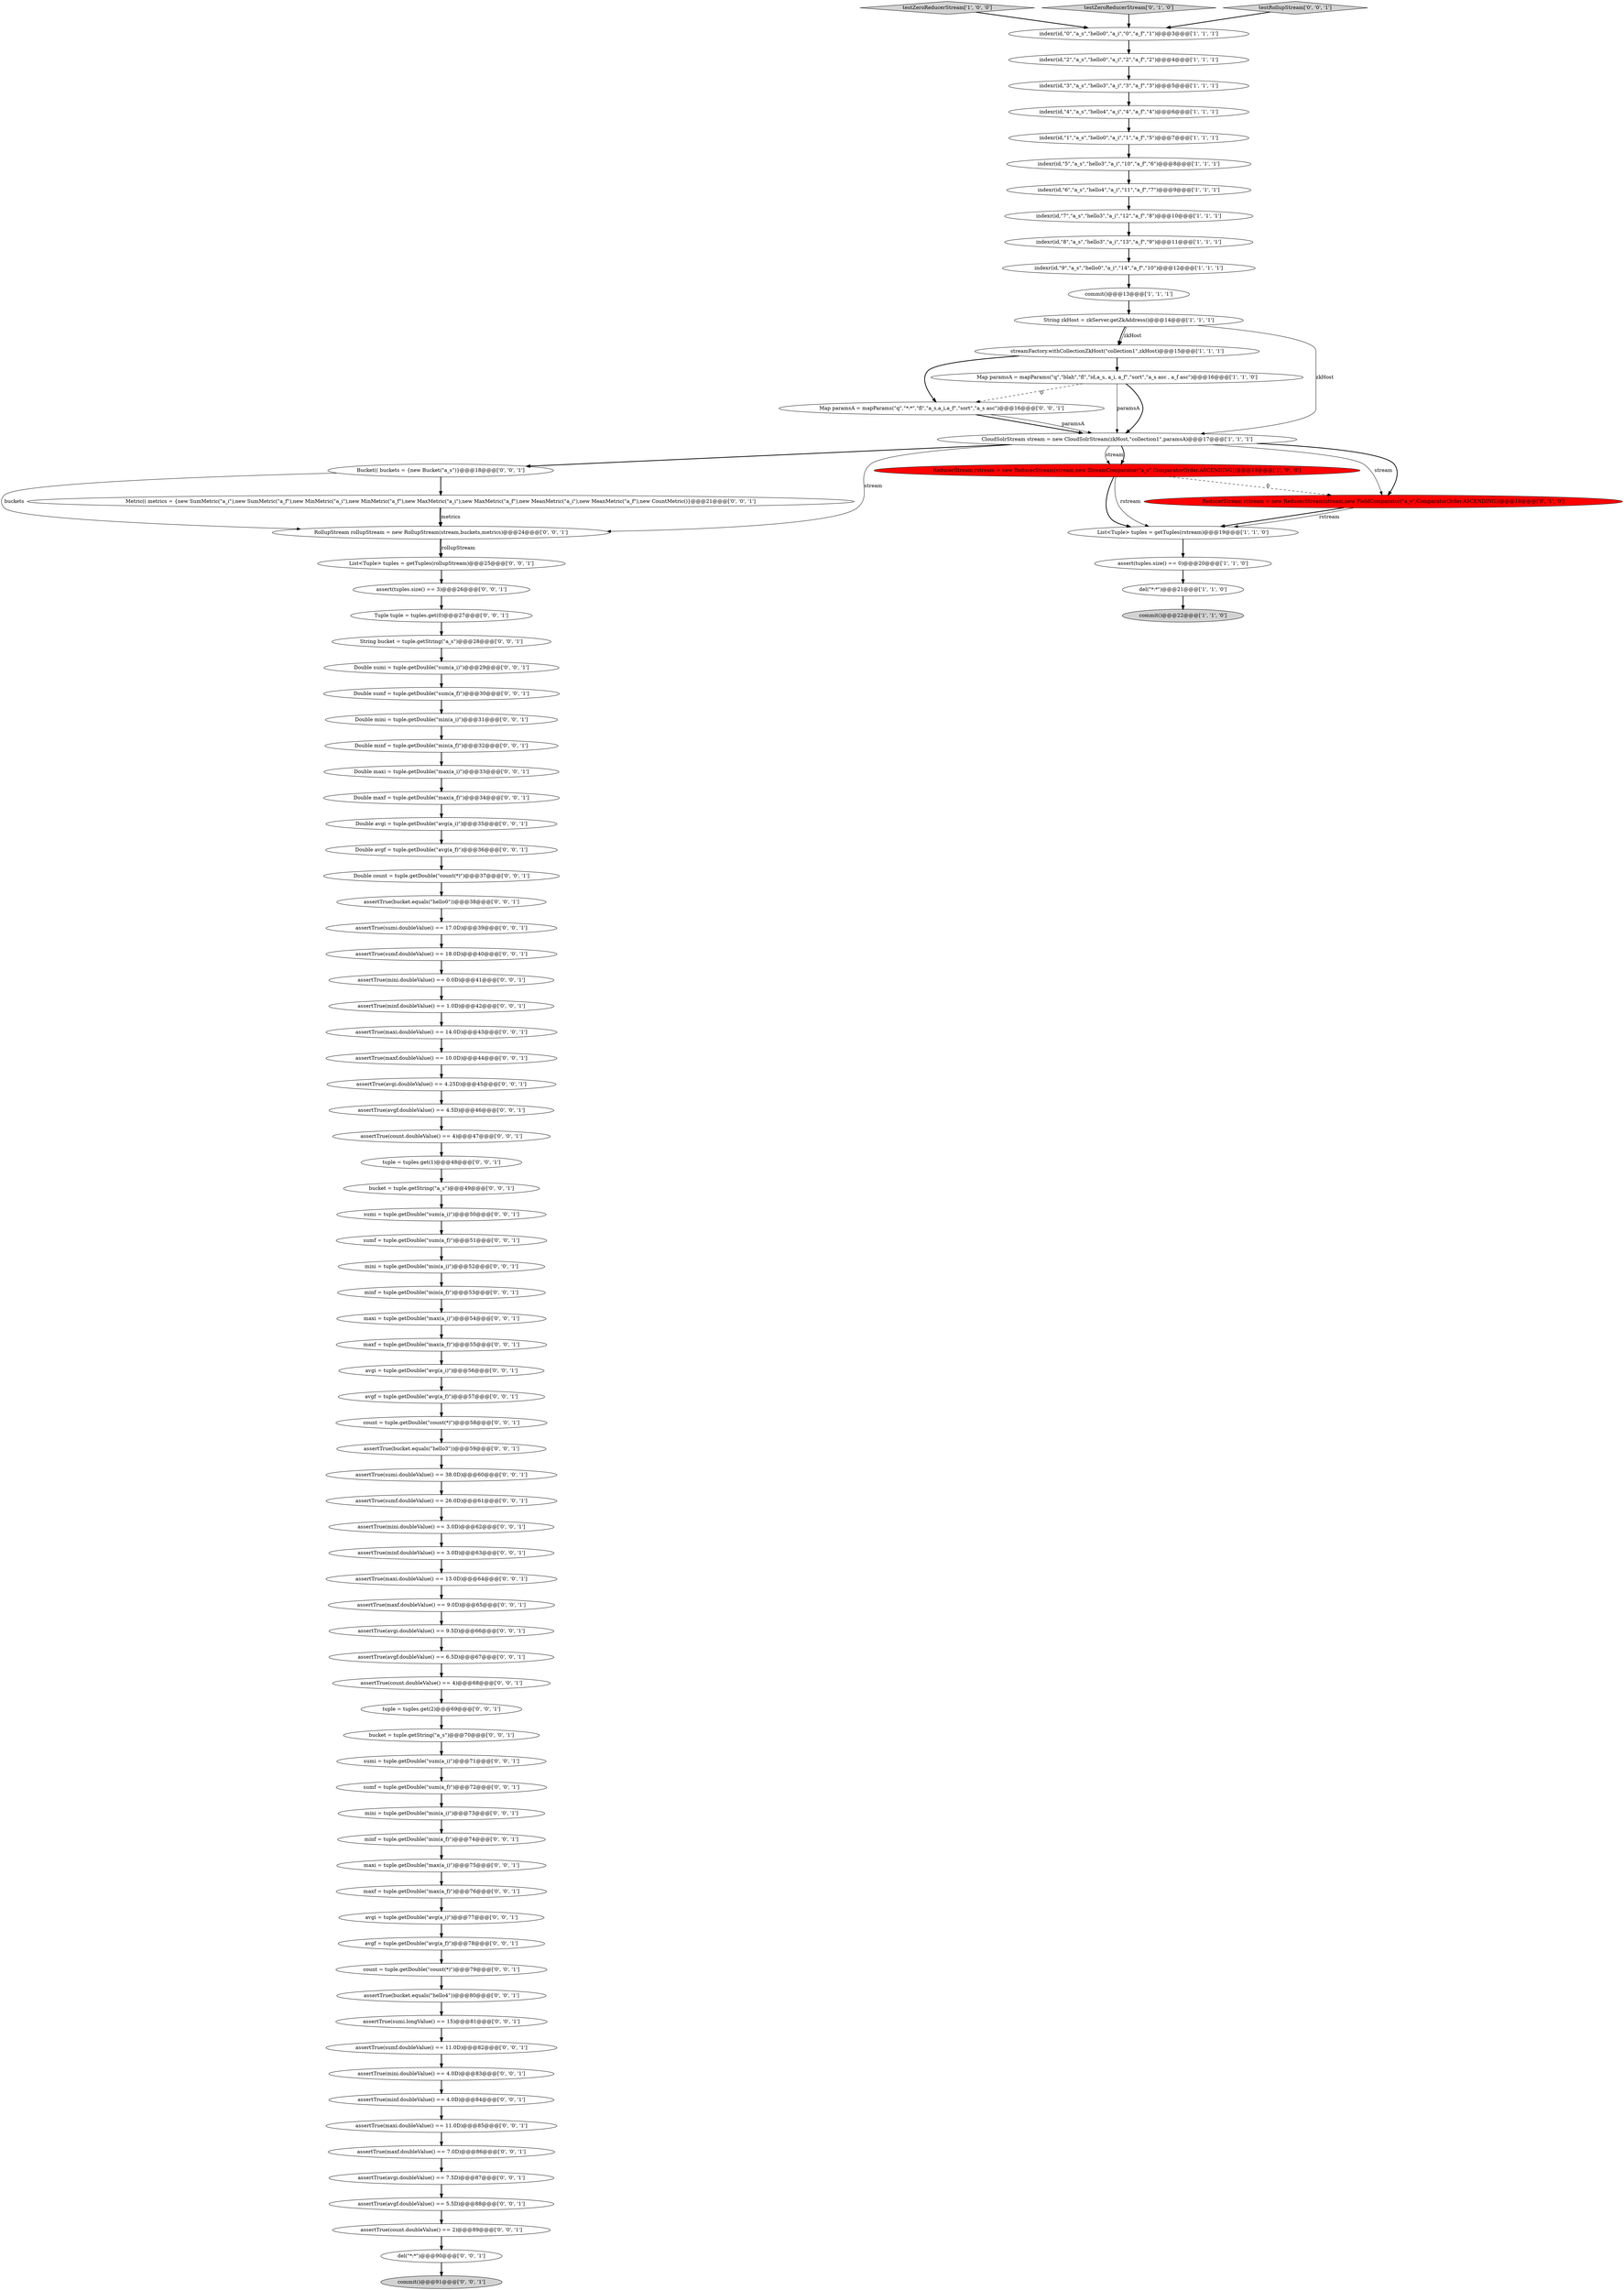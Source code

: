 digraph {
43 [style = filled, label = "avgi = tuple.getDouble(\"avg(a_i)\")@@@56@@@['0', '0', '1']", fillcolor = white, shape = ellipse image = "AAA0AAABBB3BBB"];
14 [style = filled, label = "indexr(id,\"4\",\"a_s\",\"hello4\",\"a_i\",\"4\",\"a_f\",\"4\")@@@6@@@['1', '1', '1']", fillcolor = white, shape = ellipse image = "AAA0AAABBB1BBB"];
17 [style = filled, label = "indexr(id,\"9\",\"a_s\",\"hello0\",\"a_i\",\"14\",\"a_f\",\"10\")@@@12@@@['1', '1', '1']", fillcolor = white, shape = ellipse image = "AAA0AAABBB1BBB"];
20 [style = filled, label = "List<Tuple> tuples = getTuples(rstream)@@@19@@@['1', '1', '0']", fillcolor = white, shape = ellipse image = "AAA0AAABBB1BBB"];
53 [style = filled, label = "Bucket(( buckets = {new Bucket(\"a_s\")}@@@18@@@['0', '0', '1']", fillcolor = white, shape = ellipse image = "AAA0AAABBB3BBB"];
85 [style = filled, label = "assertTrue(count.doubleValue() == 4)@@@47@@@['0', '0', '1']", fillcolor = white, shape = ellipse image = "AAA0AAABBB3BBB"];
4 [style = filled, label = "assert(tuples.size() == 0)@@@20@@@['1', '1', '0']", fillcolor = white, shape = ellipse image = "AAA0AAABBB1BBB"];
11 [style = filled, label = "String zkHost = zkServer.getZkAddress()@@@14@@@['1', '1', '1']", fillcolor = white, shape = ellipse image = "AAA0AAABBB1BBB"];
71 [style = filled, label = "maxi = tuple.getDouble(\"max(a_i)\")@@@54@@@['0', '0', '1']", fillcolor = white, shape = ellipse image = "AAA0AAABBB3BBB"];
1 [style = filled, label = "commit()@@@22@@@['1', '1', '0']", fillcolor = lightgray, shape = ellipse image = "AAA0AAABBB1BBB"];
70 [style = filled, label = "del(\"*:*\")@@@90@@@['0', '0', '1']", fillcolor = white, shape = ellipse image = "AAA0AAABBB3BBB"];
25 [style = filled, label = "maxf = tuple.getDouble(\"max(a_f)\")@@@55@@@['0', '0', '1']", fillcolor = white, shape = ellipse image = "AAA0AAABBB3BBB"];
13 [style = filled, label = "streamFactory.withCollectionZkHost(\"collection1\",zkHost)@@@15@@@['1', '1', '1']", fillcolor = white, shape = ellipse image = "AAA0AAABBB1BBB"];
28 [style = filled, label = "count = tuple.getDouble(\"count(*)\")@@@58@@@['0', '0', '1']", fillcolor = white, shape = ellipse image = "AAA0AAABBB3BBB"];
5 [style = filled, label = "indexr(id,\"0\",\"a_s\",\"hello0\",\"a_i\",\"0\",\"a_f\",\"1\")@@@3@@@['1', '1', '1']", fillcolor = white, shape = ellipse image = "AAA0AAABBB1BBB"];
56 [style = filled, label = "Double avgi = tuple.getDouble(\"avg(a_i)\")@@@35@@@['0', '0', '1']", fillcolor = white, shape = ellipse image = "AAA0AAABBB3BBB"];
89 [style = filled, label = "Map paramsA = mapParams(\"q\",\"*:*\",\"fl\",\"a_s,a_i,a_f\",\"sort\",\"a_s asc\")@@@16@@@['0', '0', '1']", fillcolor = white, shape = ellipse image = "AAA0AAABBB3BBB"];
79 [style = filled, label = "maxi = tuple.getDouble(\"max(a_i)\")@@@75@@@['0', '0', '1']", fillcolor = white, shape = ellipse image = "AAA0AAABBB3BBB"];
40 [style = filled, label = "assertTrue(avgf.doubleValue() == 5.5D)@@@88@@@['0', '0', '1']", fillcolor = white, shape = ellipse image = "AAA0AAABBB3BBB"];
23 [style = filled, label = "bucket = tuple.getString(\"a_s\")@@@70@@@['0', '0', '1']", fillcolor = white, shape = ellipse image = "AAA0AAABBB3BBB"];
24 [style = filled, label = "RollupStream rollupStream = new RollupStream(stream,buckets,metrics)@@@24@@@['0', '0', '1']", fillcolor = white, shape = ellipse image = "AAA0AAABBB3BBB"];
18 [style = filled, label = "indexr(id,\"5\",\"a_s\",\"hello3\",\"a_i\",\"10\",\"a_f\",\"6\")@@@8@@@['1', '1', '1']", fillcolor = white, shape = ellipse image = "AAA0AAABBB1BBB"];
81 [style = filled, label = "assertTrue(bucket.equals(\"hello0\"))@@@38@@@['0', '0', '1']", fillcolor = white, shape = ellipse image = "AAA0AAABBB3BBB"];
46 [style = filled, label = "avgi = tuple.getDouble(\"avg(a_i)\")@@@77@@@['0', '0', '1']", fillcolor = white, shape = ellipse image = "AAA0AAABBB3BBB"];
41 [style = filled, label = "assert(tuples.size() == 3)@@@26@@@['0', '0', '1']", fillcolor = white, shape = ellipse image = "AAA0AAABBB3BBB"];
39 [style = filled, label = "sumf = tuple.getDouble(\"sum(a_f)\")@@@51@@@['0', '0', '1']", fillcolor = white, shape = ellipse image = "AAA0AAABBB3BBB"];
68 [style = filled, label = "assertTrue(maxi.doubleValue() == 13.0D)@@@64@@@['0', '0', '1']", fillcolor = white, shape = ellipse image = "AAA0AAABBB3BBB"];
0 [style = filled, label = "ReducerStream rstream = new ReducerStream(stream,new StreamComparator(\"a_s\",ComparatorOrder.ASCENDING))@@@18@@@['1', '0', '0']", fillcolor = red, shape = ellipse image = "AAA1AAABBB1BBB"];
26 [style = filled, label = "mini = tuple.getDouble(\"min(a_i)\")@@@73@@@['0', '0', '1']", fillcolor = white, shape = ellipse image = "AAA0AAABBB3BBB"];
51 [style = filled, label = "tuple = tuples.get(1)@@@48@@@['0', '0', '1']", fillcolor = white, shape = ellipse image = "AAA0AAABBB3BBB"];
45 [style = filled, label = "assertTrue(minf.doubleValue() == 4.0D)@@@84@@@['0', '0', '1']", fillcolor = white, shape = ellipse image = "AAA0AAABBB3BBB"];
65 [style = filled, label = "assertTrue(sumf.doubleValue() == 26.0D)@@@61@@@['0', '0', '1']", fillcolor = white, shape = ellipse image = "AAA0AAABBB3BBB"];
37 [style = filled, label = "assertTrue(count.doubleValue() == 4)@@@68@@@['0', '0', '1']", fillcolor = white, shape = ellipse image = "AAA0AAABBB3BBB"];
15 [style = filled, label = "indexr(id,\"2\",\"a_s\",\"hello0\",\"a_i\",\"2\",\"a_f\",\"2\")@@@4@@@['1', '1', '1']", fillcolor = white, shape = ellipse image = "AAA0AAABBB1BBB"];
87 [style = filled, label = "assertTrue(maxf.doubleValue() == 7.0D)@@@86@@@['0', '0', '1']", fillcolor = white, shape = ellipse image = "AAA0AAABBB3BBB"];
30 [style = filled, label = "assertTrue(mini.doubleValue() == 4.0D)@@@83@@@['0', '0', '1']", fillcolor = white, shape = ellipse image = "AAA0AAABBB3BBB"];
72 [style = filled, label = "assertTrue(sumi.longValue() == 15)@@@81@@@['0', '0', '1']", fillcolor = white, shape = ellipse image = "AAA0AAABBB3BBB"];
38 [style = filled, label = "assertTrue(maxi.doubleValue() == 11.0D)@@@85@@@['0', '0', '1']", fillcolor = white, shape = ellipse image = "AAA0AAABBB3BBB"];
3 [style = filled, label = "testZeroReducerStream['1', '0', '0']", fillcolor = lightgray, shape = diamond image = "AAA0AAABBB1BBB"];
50 [style = filled, label = "Double mini = tuple.getDouble(\"min(a_i)\")@@@31@@@['0', '0', '1']", fillcolor = white, shape = ellipse image = "AAA0AAABBB3BBB"];
49 [style = filled, label = "assertTrue(maxf.doubleValue() == 10.0D)@@@44@@@['0', '0', '1']", fillcolor = white, shape = ellipse image = "AAA0AAABBB3BBB"];
54 [style = filled, label = "tuple = tuples.get(2)@@@69@@@['0', '0', '1']", fillcolor = white, shape = ellipse image = "AAA0AAABBB3BBB"];
44 [style = filled, label = "assertTrue(sumi.doubleValue() == 17.0D)@@@39@@@['0', '0', '1']", fillcolor = white, shape = ellipse image = "AAA0AAABBB3BBB"];
82 [style = filled, label = "commit()@@@91@@@['0', '0', '1']", fillcolor = lightgray, shape = ellipse image = "AAA0AAABBB3BBB"];
21 [style = filled, label = "testZeroReducerStream['0', '1', '0']", fillcolor = lightgray, shape = diamond image = "AAA0AAABBB2BBB"];
34 [style = filled, label = "Tuple tuple = tuples.get(0)@@@27@@@['0', '0', '1']", fillcolor = white, shape = ellipse image = "AAA0AAABBB3BBB"];
27 [style = filled, label = "Double maxi = tuple.getDouble(\"max(a_i)\")@@@33@@@['0', '0', '1']", fillcolor = white, shape = ellipse image = "AAA0AAABBB3BBB"];
33 [style = filled, label = "List<Tuple> tuples = getTuples(rollupStream)@@@25@@@['0', '0', '1']", fillcolor = white, shape = ellipse image = "AAA0AAABBB3BBB"];
61 [style = filled, label = "testRollupStream['0', '0', '1']", fillcolor = lightgray, shape = diamond image = "AAA0AAABBB3BBB"];
86 [style = filled, label = "assertTrue(sumf.doubleValue() == 11.0D)@@@82@@@['0', '0', '1']", fillcolor = white, shape = ellipse image = "AAA0AAABBB3BBB"];
93 [style = filled, label = "sumi = tuple.getDouble(\"sum(a_i)\")@@@50@@@['0', '0', '1']", fillcolor = white, shape = ellipse image = "AAA0AAABBB3BBB"];
32 [style = filled, label = "minf = tuple.getDouble(\"min(a_f)\")@@@74@@@['0', '0', '1']", fillcolor = white, shape = ellipse image = "AAA0AAABBB3BBB"];
9 [style = filled, label = "indexr(id,\"1\",\"a_s\",\"hello0\",\"a_i\",\"1\",\"a_f\",\"5\")@@@7@@@['1', '1', '1']", fillcolor = white, shape = ellipse image = "AAA0AAABBB1BBB"];
48 [style = filled, label = "assertTrue(sumf.doubleValue() == 18.0D)@@@40@@@['0', '0', '1']", fillcolor = white, shape = ellipse image = "AAA0AAABBB3BBB"];
59 [style = filled, label = "bucket = tuple.getString(\"a_s\")@@@49@@@['0', '0', '1']", fillcolor = white, shape = ellipse image = "AAA0AAABBB3BBB"];
88 [style = filled, label = "count = tuple.getDouble(\"count(*)\")@@@79@@@['0', '0', '1']", fillcolor = white, shape = ellipse image = "AAA0AAABBB3BBB"];
73 [style = filled, label = "maxf = tuple.getDouble(\"max(a_f)\")@@@76@@@['0', '0', '1']", fillcolor = white, shape = ellipse image = "AAA0AAABBB3BBB"];
66 [style = filled, label = "assertTrue(mini.doubleValue() == 3.0D)@@@62@@@['0', '0', '1']", fillcolor = white, shape = ellipse image = "AAA0AAABBB3BBB"];
84 [style = filled, label = "assertTrue(avgi.doubleValue() == 4.25D)@@@45@@@['0', '0', '1']", fillcolor = white, shape = ellipse image = "AAA0AAABBB3BBB"];
75 [style = filled, label = "Metric(( metrics = {new SumMetric(\"a_i\"),new SumMetric(\"a_f\"),new MinMetric(\"a_i\"),new MinMetric(\"a_f\"),new MaxMetric(\"a_i\"),new MaxMetric(\"a_f\"),new MeanMetric(\"a_i\"),new MeanMetric(\"a_f\"),new CountMetric()}@@@21@@@['0', '0', '1']", fillcolor = white, shape = ellipse image = "AAA0AAABBB3BBB"];
2 [style = filled, label = "Map paramsA = mapParams(\"q\",\"blah\",\"fl\",\"id,a_s, a_i, a_f\",\"sort\",\"a_s asc , a_f asc\")@@@16@@@['1', '1', '0']", fillcolor = white, shape = ellipse image = "AAA0AAABBB1BBB"];
92 [style = filled, label = "assertTrue(maxi.doubleValue() == 14.0D)@@@43@@@['0', '0', '1']", fillcolor = white, shape = ellipse image = "AAA0AAABBB3BBB"];
60 [style = filled, label = "assertTrue(avgi.doubleValue() == 9.5D)@@@66@@@['0', '0', '1']", fillcolor = white, shape = ellipse image = "AAA0AAABBB3BBB"];
80 [style = filled, label = "assertTrue(count.doubleValue() == 2)@@@89@@@['0', '0', '1']", fillcolor = white, shape = ellipse image = "AAA0AAABBB3BBB"];
36 [style = filled, label = "sumf = tuple.getDouble(\"sum(a_f)\")@@@72@@@['0', '0', '1']", fillcolor = white, shape = ellipse image = "AAA0AAABBB3BBB"];
47 [style = filled, label = "Double avgf = tuple.getDouble(\"avg(a_f)\")@@@36@@@['0', '0', '1']", fillcolor = white, shape = ellipse image = "AAA0AAABBB3BBB"];
55 [style = filled, label = "avgf = tuple.getDouble(\"avg(a_f)\")@@@78@@@['0', '0', '1']", fillcolor = white, shape = ellipse image = "AAA0AAABBB3BBB"];
83 [style = filled, label = "Double count = tuple.getDouble(\"count(*)\")@@@37@@@['0', '0', '1']", fillcolor = white, shape = ellipse image = "AAA0AAABBB3BBB"];
52 [style = filled, label = "assertTrue(sumi.doubleValue() == 38.0D)@@@60@@@['0', '0', '1']", fillcolor = white, shape = ellipse image = "AAA0AAABBB3BBB"];
8 [style = filled, label = "del(\"*:*\")@@@21@@@['1', '1', '0']", fillcolor = white, shape = ellipse image = "AAA0AAABBB1BBB"];
12 [style = filled, label = "indexr(id,\"8\",\"a_s\",\"hello3\",\"a_i\",\"13\",\"a_f\",\"9\")@@@11@@@['1', '1', '1']", fillcolor = white, shape = ellipse image = "AAA0AAABBB1BBB"];
77 [style = filled, label = "assertTrue(minf.doubleValue() == 3.0D)@@@63@@@['0', '0', '1']", fillcolor = white, shape = ellipse image = "AAA0AAABBB3BBB"];
35 [style = filled, label = "Double maxf = tuple.getDouble(\"max(a_f)\")@@@34@@@['0', '0', '1']", fillcolor = white, shape = ellipse image = "AAA0AAABBB3BBB"];
78 [style = filled, label = "sumi = tuple.getDouble(\"sum(a_i)\")@@@71@@@['0', '0', '1']", fillcolor = white, shape = ellipse image = "AAA0AAABBB3BBB"];
69 [style = filled, label = "assertTrue(avgf.doubleValue() == 6.5D)@@@67@@@['0', '0', '1']", fillcolor = white, shape = ellipse image = "AAA0AAABBB3BBB"];
94 [style = filled, label = "Double minf = tuple.getDouble(\"min(a_f)\")@@@32@@@['0', '0', '1']", fillcolor = white, shape = ellipse image = "AAA0AAABBB3BBB"];
57 [style = filled, label = "assertTrue(maxf.doubleValue() == 9.0D)@@@65@@@['0', '0', '1']", fillcolor = white, shape = ellipse image = "AAA0AAABBB3BBB"];
64 [style = filled, label = "avgf = tuple.getDouble(\"avg(a_f)\")@@@57@@@['0', '0', '1']", fillcolor = white, shape = ellipse image = "AAA0AAABBB3BBB"];
22 [style = filled, label = "ReducerStream rstream = new ReducerStream(stream,new FieldComparator(\"a_s\",ComparatorOrder.ASCENDING))@@@18@@@['0', '1', '0']", fillcolor = red, shape = ellipse image = "AAA1AAABBB2BBB"];
62 [style = filled, label = "assertTrue(avgi.doubleValue() == 7.5D)@@@87@@@['0', '0', '1']", fillcolor = white, shape = ellipse image = "AAA0AAABBB3BBB"];
67 [style = filled, label = "assertTrue(bucket.equals(\"hello3\"))@@@59@@@['0', '0', '1']", fillcolor = white, shape = ellipse image = "AAA0AAABBB3BBB"];
74 [style = filled, label = "assertTrue(avgf.doubleValue() == 4.5D)@@@46@@@['0', '0', '1']", fillcolor = white, shape = ellipse image = "AAA0AAABBB3BBB"];
58 [style = filled, label = "assertTrue(minf.doubleValue() == 1.0D)@@@42@@@['0', '0', '1']", fillcolor = white, shape = ellipse image = "AAA0AAABBB3BBB"];
42 [style = filled, label = "assertTrue(mini.doubleValue() == 0.0D)@@@41@@@['0', '0', '1']", fillcolor = white, shape = ellipse image = "AAA0AAABBB3BBB"];
31 [style = filled, label = "Double sumf = tuple.getDouble(\"sum(a_f)\")@@@30@@@['0', '0', '1']", fillcolor = white, shape = ellipse image = "AAA0AAABBB3BBB"];
19 [style = filled, label = "indexr(id,\"6\",\"a_s\",\"hello4\",\"a_i\",\"11\",\"a_f\",\"7\")@@@9@@@['1', '1', '1']", fillcolor = white, shape = ellipse image = "AAA0AAABBB1BBB"];
91 [style = filled, label = "assertTrue(bucket.equals(\"hello4\"))@@@80@@@['0', '0', '1']", fillcolor = white, shape = ellipse image = "AAA0AAABBB3BBB"];
10 [style = filled, label = "commit()@@@13@@@['1', '1', '1']", fillcolor = white, shape = ellipse image = "AAA0AAABBB1BBB"];
63 [style = filled, label = "String bucket = tuple.getString(\"a_s\")@@@28@@@['0', '0', '1']", fillcolor = white, shape = ellipse image = "AAA0AAABBB3BBB"];
90 [style = filled, label = "Double sumi = tuple.getDouble(\"sum(a_i)\")@@@29@@@['0', '0', '1']", fillcolor = white, shape = ellipse image = "AAA0AAABBB3BBB"];
76 [style = filled, label = "minf = tuple.getDouble(\"min(a_f)\")@@@53@@@['0', '0', '1']", fillcolor = white, shape = ellipse image = "AAA0AAABBB3BBB"];
7 [style = filled, label = "CloudSolrStream stream = new CloudSolrStream(zkHost,\"collection1\",paramsA)@@@17@@@['1', '1', '1']", fillcolor = white, shape = ellipse image = "AAA0AAABBB1BBB"];
6 [style = filled, label = "indexr(id,\"3\",\"a_s\",\"hello3\",\"a_i\",\"3\",\"a_f\",\"3\")@@@5@@@['1', '1', '1']", fillcolor = white, shape = ellipse image = "AAA0AAABBB1BBB"];
29 [style = filled, label = "mini = tuple.getDouble(\"min(a_i)\")@@@52@@@['0', '0', '1']", fillcolor = white, shape = ellipse image = "AAA0AAABBB3BBB"];
16 [style = filled, label = "indexr(id,\"7\",\"a_s\",\"hello3\",\"a_i\",\"12\",\"a_f\",\"8\")@@@10@@@['1', '1', '1']", fillcolor = white, shape = ellipse image = "AAA0AAABBB1BBB"];
78->36 [style = bold, label=""];
86->30 [style = bold, label=""];
29->76 [style = bold, label=""];
93->39 [style = bold, label=""];
71->25 [style = bold, label=""];
72->86 [style = bold, label=""];
7->22 [style = solid, label="stream"];
91->72 [style = bold, label=""];
87->62 [style = bold, label=""];
5->15 [style = bold, label=""];
25->43 [style = bold, label=""];
74->85 [style = bold, label=""];
7->0 [style = solid, label="stream"];
76->71 [style = bold, label=""];
56->47 [style = bold, label=""];
94->27 [style = bold, label=""];
8->1 [style = bold, label=""];
31->50 [style = bold, label=""];
3->5 [style = bold, label=""];
11->13 [style = bold, label=""];
13->89 [style = bold, label=""];
45->38 [style = bold, label=""];
4->8 [style = bold, label=""];
14->9 [style = bold, label=""];
81->44 [style = bold, label=""];
62->40 [style = bold, label=""];
53->75 [style = bold, label=""];
67->52 [style = bold, label=""];
73->46 [style = bold, label=""];
39->29 [style = bold, label=""];
53->24 [style = solid, label="buckets"];
10->11 [style = bold, label=""];
63->90 [style = bold, label=""];
70->82 [style = bold, label=""];
26->32 [style = bold, label=""];
80->70 [style = bold, label=""];
75->24 [style = bold, label=""];
52->65 [style = bold, label=""];
18->19 [style = bold, label=""];
57->60 [style = bold, label=""];
33->41 [style = bold, label=""];
65->66 [style = bold, label=""];
7->0 [style = bold, label=""];
90->31 [style = bold, label=""];
38->87 [style = bold, label=""];
83->81 [style = bold, label=""];
22->20 [style = bold, label=""];
55->88 [style = bold, label=""];
0->20 [style = bold, label=""];
69->37 [style = bold, label=""];
50->94 [style = bold, label=""];
7->24 [style = solid, label="stream"];
17->10 [style = bold, label=""];
11->7 [style = solid, label="zkHost"];
59->93 [style = bold, label=""];
12->17 [style = bold, label=""];
40->80 [style = bold, label=""];
84->74 [style = bold, label=""];
77->68 [style = bold, label=""];
27->35 [style = bold, label=""];
49->84 [style = bold, label=""];
19->16 [style = bold, label=""];
24->33 [style = bold, label=""];
21->5 [style = bold, label=""];
7->22 [style = bold, label=""];
9->18 [style = bold, label=""];
42->58 [style = bold, label=""];
85->51 [style = bold, label=""];
11->13 [style = solid, label="zkHost"];
24->33 [style = solid, label="rollupStream"];
58->92 [style = bold, label=""];
47->83 [style = bold, label=""];
2->89 [style = dashed, label="0"];
60->69 [style = bold, label=""];
23->78 [style = bold, label=""];
41->34 [style = bold, label=""];
54->23 [style = bold, label=""];
13->2 [style = bold, label=""];
46->55 [style = bold, label=""];
66->77 [style = bold, label=""];
43->64 [style = bold, label=""];
28->67 [style = bold, label=""];
61->5 [style = bold, label=""];
89->7 [style = bold, label=""];
15->6 [style = bold, label=""];
36->26 [style = bold, label=""];
2->7 [style = solid, label="paramsA"];
35->56 [style = bold, label=""];
48->42 [style = bold, label=""];
0->22 [style = dashed, label="0"];
79->73 [style = bold, label=""];
20->4 [style = bold, label=""];
37->54 [style = bold, label=""];
51->59 [style = bold, label=""];
68->57 [style = bold, label=""];
6->14 [style = bold, label=""];
75->24 [style = solid, label="metrics"];
32->79 [style = bold, label=""];
0->20 [style = solid, label="rstream"];
44->48 [style = bold, label=""];
89->7 [style = solid, label="paramsA"];
88->91 [style = bold, label=""];
92->49 [style = bold, label=""];
2->7 [style = bold, label=""];
64->28 [style = bold, label=""];
22->20 [style = solid, label="rstream"];
16->12 [style = bold, label=""];
30->45 [style = bold, label=""];
7->53 [style = bold, label=""];
34->63 [style = bold, label=""];
}
